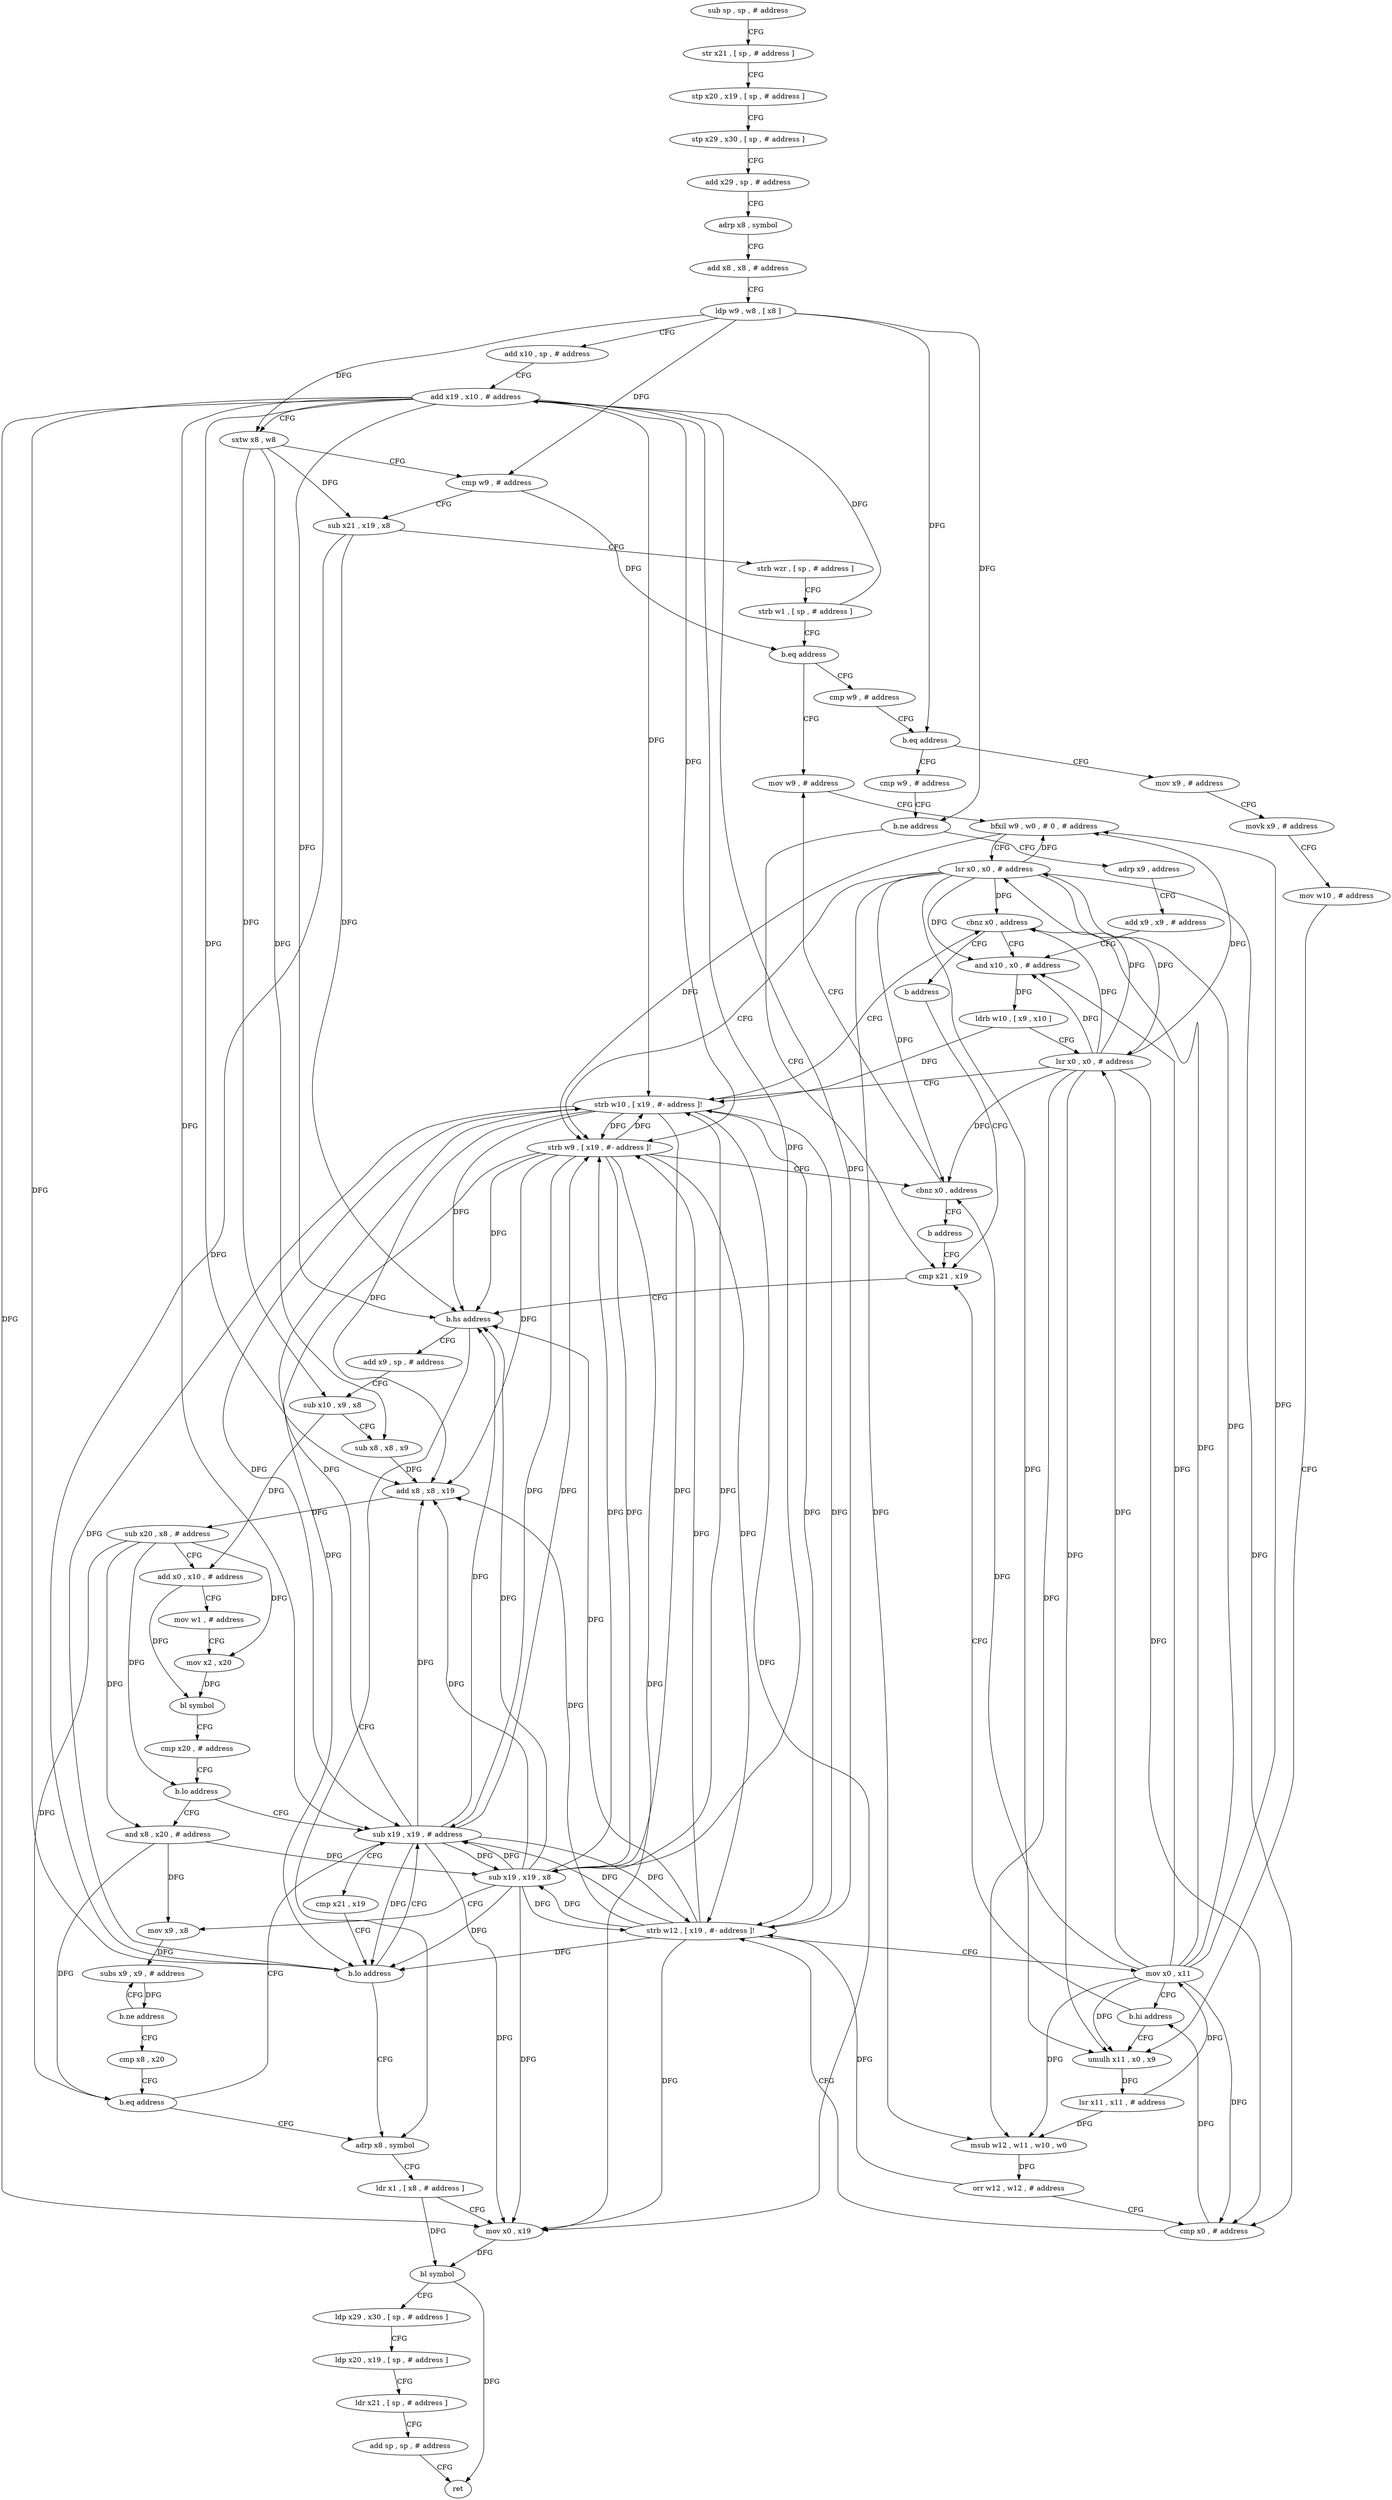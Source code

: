 digraph "func" {
"4207272" [label = "sub sp , sp , # address" ]
"4207276" [label = "str x21 , [ sp , # address ]" ]
"4207280" [label = "stp x20 , x19 , [ sp , # address ]" ]
"4207284" [label = "stp x29 , x30 , [ sp , # address ]" ]
"4207288" [label = "add x29 , sp , # address" ]
"4207292" [label = "adrp x8 , symbol" ]
"4207296" [label = "add x8 , x8 , # address" ]
"4207300" [label = "ldp w9 , w8 , [ x8 ]" ]
"4207304" [label = "add x10 , sp , # address" ]
"4207308" [label = "add x19 , x10 , # address" ]
"4207312" [label = "sxtw x8 , w8" ]
"4207316" [label = "cmp w9 , # address" ]
"4207320" [label = "sub x21 , x19 , x8" ]
"4207324" [label = "strb wzr , [ sp , # address ]" ]
"4207328" [label = "strb w1 , [ sp , # address ]" ]
"4207332" [label = "b.eq address" ]
"4207384" [label = "mov w9 , # address" ]
"4207336" [label = "cmp w9 , # address" ]
"4207388" [label = "bfxil w9 , w0 , # 0 , # address" ]
"4207392" [label = "lsr x0 , x0 , # address" ]
"4207396" [label = "strb w9 , [ x19 , #- address ]!" ]
"4207400" [label = "cbnz x0 , address" ]
"4207404" [label = "b address" ]
"4207340" [label = "b.eq address" ]
"4207408" [label = "mov x9 , # address" ]
"4207344" [label = "cmp w9 , # address" ]
"4207452" [label = "cmp x21 , x19" ]
"4207412" [label = "movk x9 , # address" ]
"4207416" [label = "mov w10 , # address" ]
"4207420" [label = "umulh x11 , x0 , x9" ]
"4207348" [label = "b.ne address" ]
"4207352" [label = "adrp x9 , address" ]
"4207456" [label = "b.hs address" ]
"4207544" [label = "adrp x8 , symbol" ]
"4207460" [label = "add x9 , sp , # address" ]
"4207424" [label = "lsr x11 , x11 , # address" ]
"4207428" [label = "msub w12 , w11 , w10 , w0" ]
"4207432" [label = "orr w12 , w12 , # address" ]
"4207436" [label = "cmp x0 , # address" ]
"4207440" [label = "strb w12 , [ x19 , #- address ]!" ]
"4207444" [label = "mov x0 , x11" ]
"4207448" [label = "b.hi address" ]
"4207356" [label = "add x9 , x9 , # address" ]
"4207360" [label = "and x10 , x0 , # address" ]
"4207548" [label = "ldr x1 , [ x8 , # address ]" ]
"4207552" [label = "mov x0 , x19" ]
"4207556" [label = "bl symbol" ]
"4207560" [label = "ldp x29 , x30 , [ sp , # address ]" ]
"4207564" [label = "ldp x20 , x19 , [ sp , # address ]" ]
"4207568" [label = "ldr x21 , [ sp , # address ]" ]
"4207572" [label = "add sp , sp , # address" ]
"4207576" [label = "ret" ]
"4207464" [label = "sub x10 , x9 , x8" ]
"4207468" [label = "sub x8 , x8 , x9" ]
"4207472" [label = "add x8 , x8 , x19" ]
"4207476" [label = "sub x20 , x8 , # address" ]
"4207480" [label = "add x0 , x10 , # address" ]
"4207484" [label = "mov w1 , # address" ]
"4207488" [label = "mov x2 , x20" ]
"4207492" [label = "bl symbol" ]
"4207496" [label = "cmp x20 , # address" ]
"4207500" [label = "b.lo address" ]
"4207532" [label = "sub x19 , x19 , # address" ]
"4207504" [label = "and x8 , x20 , # address" ]
"4207364" [label = "ldrb w10 , [ x9 , x10 ]" ]
"4207368" [label = "lsr x0 , x0 , # address" ]
"4207372" [label = "strb w10 , [ x19 , #- address ]!" ]
"4207376" [label = "cbnz x0 , address" ]
"4207380" [label = "b address" ]
"4207536" [label = "cmp x21 , x19" ]
"4207540" [label = "b.lo address" ]
"4207508" [label = "sub x19 , x19 , x8" ]
"4207512" [label = "mov x9 , x8" ]
"4207516" [label = "subs x9 , x9 , # address" ]
"4207520" [label = "b.ne address" ]
"4207524" [label = "cmp x8 , x20" ]
"4207528" [label = "b.eq address" ]
"4207272" -> "4207276" [ label = "CFG" ]
"4207276" -> "4207280" [ label = "CFG" ]
"4207280" -> "4207284" [ label = "CFG" ]
"4207284" -> "4207288" [ label = "CFG" ]
"4207288" -> "4207292" [ label = "CFG" ]
"4207292" -> "4207296" [ label = "CFG" ]
"4207296" -> "4207300" [ label = "CFG" ]
"4207300" -> "4207304" [ label = "CFG" ]
"4207300" -> "4207316" [ label = "DFG" ]
"4207300" -> "4207340" [ label = "DFG" ]
"4207300" -> "4207348" [ label = "DFG" ]
"4207300" -> "4207312" [ label = "DFG" ]
"4207304" -> "4207308" [ label = "CFG" ]
"4207308" -> "4207312" [ label = "CFG" ]
"4207308" -> "4207396" [ label = "DFG" ]
"4207308" -> "4207456" [ label = "DFG" ]
"4207308" -> "4207440" [ label = "DFG" ]
"4207308" -> "4207552" [ label = "DFG" ]
"4207308" -> "4207472" [ label = "DFG" ]
"4207308" -> "4207372" [ label = "DFG" ]
"4207308" -> "4207532" [ label = "DFG" ]
"4207308" -> "4207540" [ label = "DFG" ]
"4207308" -> "4207508" [ label = "DFG" ]
"4207312" -> "4207316" [ label = "CFG" ]
"4207312" -> "4207320" [ label = "DFG" ]
"4207312" -> "4207464" [ label = "DFG" ]
"4207312" -> "4207468" [ label = "DFG" ]
"4207316" -> "4207320" [ label = "CFG" ]
"4207316" -> "4207332" [ label = "DFG" ]
"4207320" -> "4207324" [ label = "CFG" ]
"4207320" -> "4207456" [ label = "DFG" ]
"4207320" -> "4207540" [ label = "DFG" ]
"4207324" -> "4207328" [ label = "CFG" ]
"4207328" -> "4207332" [ label = "CFG" ]
"4207328" -> "4207308" [ label = "DFG" ]
"4207332" -> "4207384" [ label = "CFG" ]
"4207332" -> "4207336" [ label = "CFG" ]
"4207384" -> "4207388" [ label = "CFG" ]
"4207336" -> "4207340" [ label = "CFG" ]
"4207388" -> "4207392" [ label = "CFG" ]
"4207388" -> "4207396" [ label = "DFG" ]
"4207392" -> "4207396" [ label = "CFG" ]
"4207392" -> "4207388" [ label = "DFG" ]
"4207392" -> "4207400" [ label = "DFG" ]
"4207392" -> "4207420" [ label = "DFG" ]
"4207392" -> "4207428" [ label = "DFG" ]
"4207392" -> "4207436" [ label = "DFG" ]
"4207392" -> "4207360" [ label = "DFG" ]
"4207392" -> "4207368" [ label = "DFG" ]
"4207392" -> "4207376" [ label = "DFG" ]
"4207396" -> "4207400" [ label = "CFG" ]
"4207396" -> "4207456" [ label = "DFG" ]
"4207396" -> "4207440" [ label = "DFG" ]
"4207396" -> "4207552" [ label = "DFG" ]
"4207396" -> "4207472" [ label = "DFG" ]
"4207396" -> "4207372" [ label = "DFG" ]
"4207396" -> "4207532" [ label = "DFG" ]
"4207396" -> "4207540" [ label = "DFG" ]
"4207396" -> "4207508" [ label = "DFG" ]
"4207400" -> "4207384" [ label = "CFG" ]
"4207400" -> "4207404" [ label = "CFG" ]
"4207404" -> "4207452" [ label = "CFG" ]
"4207340" -> "4207408" [ label = "CFG" ]
"4207340" -> "4207344" [ label = "CFG" ]
"4207408" -> "4207412" [ label = "CFG" ]
"4207344" -> "4207348" [ label = "CFG" ]
"4207452" -> "4207456" [ label = "CFG" ]
"4207412" -> "4207416" [ label = "CFG" ]
"4207416" -> "4207420" [ label = "CFG" ]
"4207420" -> "4207424" [ label = "DFG" ]
"4207348" -> "4207452" [ label = "CFG" ]
"4207348" -> "4207352" [ label = "CFG" ]
"4207352" -> "4207356" [ label = "CFG" ]
"4207456" -> "4207544" [ label = "CFG" ]
"4207456" -> "4207460" [ label = "CFG" ]
"4207544" -> "4207548" [ label = "CFG" ]
"4207460" -> "4207464" [ label = "CFG" ]
"4207424" -> "4207428" [ label = "DFG" ]
"4207424" -> "4207444" [ label = "DFG" ]
"4207428" -> "4207432" [ label = "DFG" ]
"4207432" -> "4207436" [ label = "CFG" ]
"4207432" -> "4207440" [ label = "DFG" ]
"4207436" -> "4207440" [ label = "CFG" ]
"4207436" -> "4207448" [ label = "DFG" ]
"4207440" -> "4207444" [ label = "CFG" ]
"4207440" -> "4207396" [ label = "DFG" ]
"4207440" -> "4207456" [ label = "DFG" ]
"4207440" -> "4207552" [ label = "DFG" ]
"4207440" -> "4207472" [ label = "DFG" ]
"4207440" -> "4207372" [ label = "DFG" ]
"4207440" -> "4207532" [ label = "DFG" ]
"4207440" -> "4207540" [ label = "DFG" ]
"4207440" -> "4207508" [ label = "DFG" ]
"4207444" -> "4207448" [ label = "CFG" ]
"4207444" -> "4207388" [ label = "DFG" ]
"4207444" -> "4207392" [ label = "DFG" ]
"4207444" -> "4207400" [ label = "DFG" ]
"4207444" -> "4207420" [ label = "DFG" ]
"4207444" -> "4207436" [ label = "DFG" ]
"4207444" -> "4207428" [ label = "DFG" ]
"4207444" -> "4207360" [ label = "DFG" ]
"4207444" -> "4207368" [ label = "DFG" ]
"4207444" -> "4207376" [ label = "DFG" ]
"4207448" -> "4207420" [ label = "CFG" ]
"4207448" -> "4207452" [ label = "CFG" ]
"4207356" -> "4207360" [ label = "CFG" ]
"4207360" -> "4207364" [ label = "DFG" ]
"4207548" -> "4207552" [ label = "CFG" ]
"4207548" -> "4207556" [ label = "DFG" ]
"4207552" -> "4207556" [ label = "DFG" ]
"4207556" -> "4207560" [ label = "CFG" ]
"4207556" -> "4207576" [ label = "DFG" ]
"4207560" -> "4207564" [ label = "CFG" ]
"4207564" -> "4207568" [ label = "CFG" ]
"4207568" -> "4207572" [ label = "CFG" ]
"4207572" -> "4207576" [ label = "CFG" ]
"4207464" -> "4207468" [ label = "CFG" ]
"4207464" -> "4207480" [ label = "DFG" ]
"4207468" -> "4207472" [ label = "DFG" ]
"4207472" -> "4207476" [ label = "DFG" ]
"4207476" -> "4207480" [ label = "CFG" ]
"4207476" -> "4207488" [ label = "DFG" ]
"4207476" -> "4207500" [ label = "DFG" ]
"4207476" -> "4207504" [ label = "DFG" ]
"4207476" -> "4207528" [ label = "DFG" ]
"4207480" -> "4207484" [ label = "CFG" ]
"4207480" -> "4207492" [ label = "DFG" ]
"4207484" -> "4207488" [ label = "CFG" ]
"4207488" -> "4207492" [ label = "DFG" ]
"4207492" -> "4207496" [ label = "CFG" ]
"4207496" -> "4207500" [ label = "CFG" ]
"4207500" -> "4207532" [ label = "CFG" ]
"4207500" -> "4207504" [ label = "CFG" ]
"4207532" -> "4207536" [ label = "CFG" ]
"4207532" -> "4207396" [ label = "DFG" ]
"4207532" -> "4207456" [ label = "DFG" ]
"4207532" -> "4207440" [ label = "DFG" ]
"4207532" -> "4207552" [ label = "DFG" ]
"4207532" -> "4207472" [ label = "DFG" ]
"4207532" -> "4207372" [ label = "DFG" ]
"4207532" -> "4207540" [ label = "DFG" ]
"4207532" -> "4207508" [ label = "DFG" ]
"4207504" -> "4207508" [ label = "DFG" ]
"4207504" -> "4207512" [ label = "DFG" ]
"4207504" -> "4207528" [ label = "DFG" ]
"4207364" -> "4207368" [ label = "CFG" ]
"4207364" -> "4207372" [ label = "DFG" ]
"4207368" -> "4207372" [ label = "CFG" ]
"4207368" -> "4207388" [ label = "DFG" ]
"4207368" -> "4207392" [ label = "DFG" ]
"4207368" -> "4207400" [ label = "DFG" ]
"4207368" -> "4207420" [ label = "DFG" ]
"4207368" -> "4207436" [ label = "DFG" ]
"4207368" -> "4207360" [ label = "DFG" ]
"4207368" -> "4207428" [ label = "DFG" ]
"4207368" -> "4207376" [ label = "DFG" ]
"4207372" -> "4207376" [ label = "CFG" ]
"4207372" -> "4207396" [ label = "DFG" ]
"4207372" -> "4207456" [ label = "DFG" ]
"4207372" -> "4207440" [ label = "DFG" ]
"4207372" -> "4207552" [ label = "DFG" ]
"4207372" -> "4207472" [ label = "DFG" ]
"4207372" -> "4207532" [ label = "DFG" ]
"4207372" -> "4207540" [ label = "DFG" ]
"4207372" -> "4207508" [ label = "DFG" ]
"4207376" -> "4207360" [ label = "CFG" ]
"4207376" -> "4207380" [ label = "CFG" ]
"4207380" -> "4207452" [ label = "CFG" ]
"4207536" -> "4207540" [ label = "CFG" ]
"4207540" -> "4207532" [ label = "CFG" ]
"4207540" -> "4207544" [ label = "CFG" ]
"4207508" -> "4207512" [ label = "CFG" ]
"4207508" -> "4207396" [ label = "DFG" ]
"4207508" -> "4207456" [ label = "DFG" ]
"4207508" -> "4207440" [ label = "DFG" ]
"4207508" -> "4207552" [ label = "DFG" ]
"4207508" -> "4207472" [ label = "DFG" ]
"4207508" -> "4207372" [ label = "DFG" ]
"4207508" -> "4207532" [ label = "DFG" ]
"4207508" -> "4207540" [ label = "DFG" ]
"4207512" -> "4207516" [ label = "DFG" ]
"4207516" -> "4207520" [ label = "DFG" ]
"4207520" -> "4207516" [ label = "CFG" ]
"4207520" -> "4207524" [ label = "CFG" ]
"4207524" -> "4207528" [ label = "CFG" ]
"4207528" -> "4207544" [ label = "CFG" ]
"4207528" -> "4207532" [ label = "CFG" ]
}
